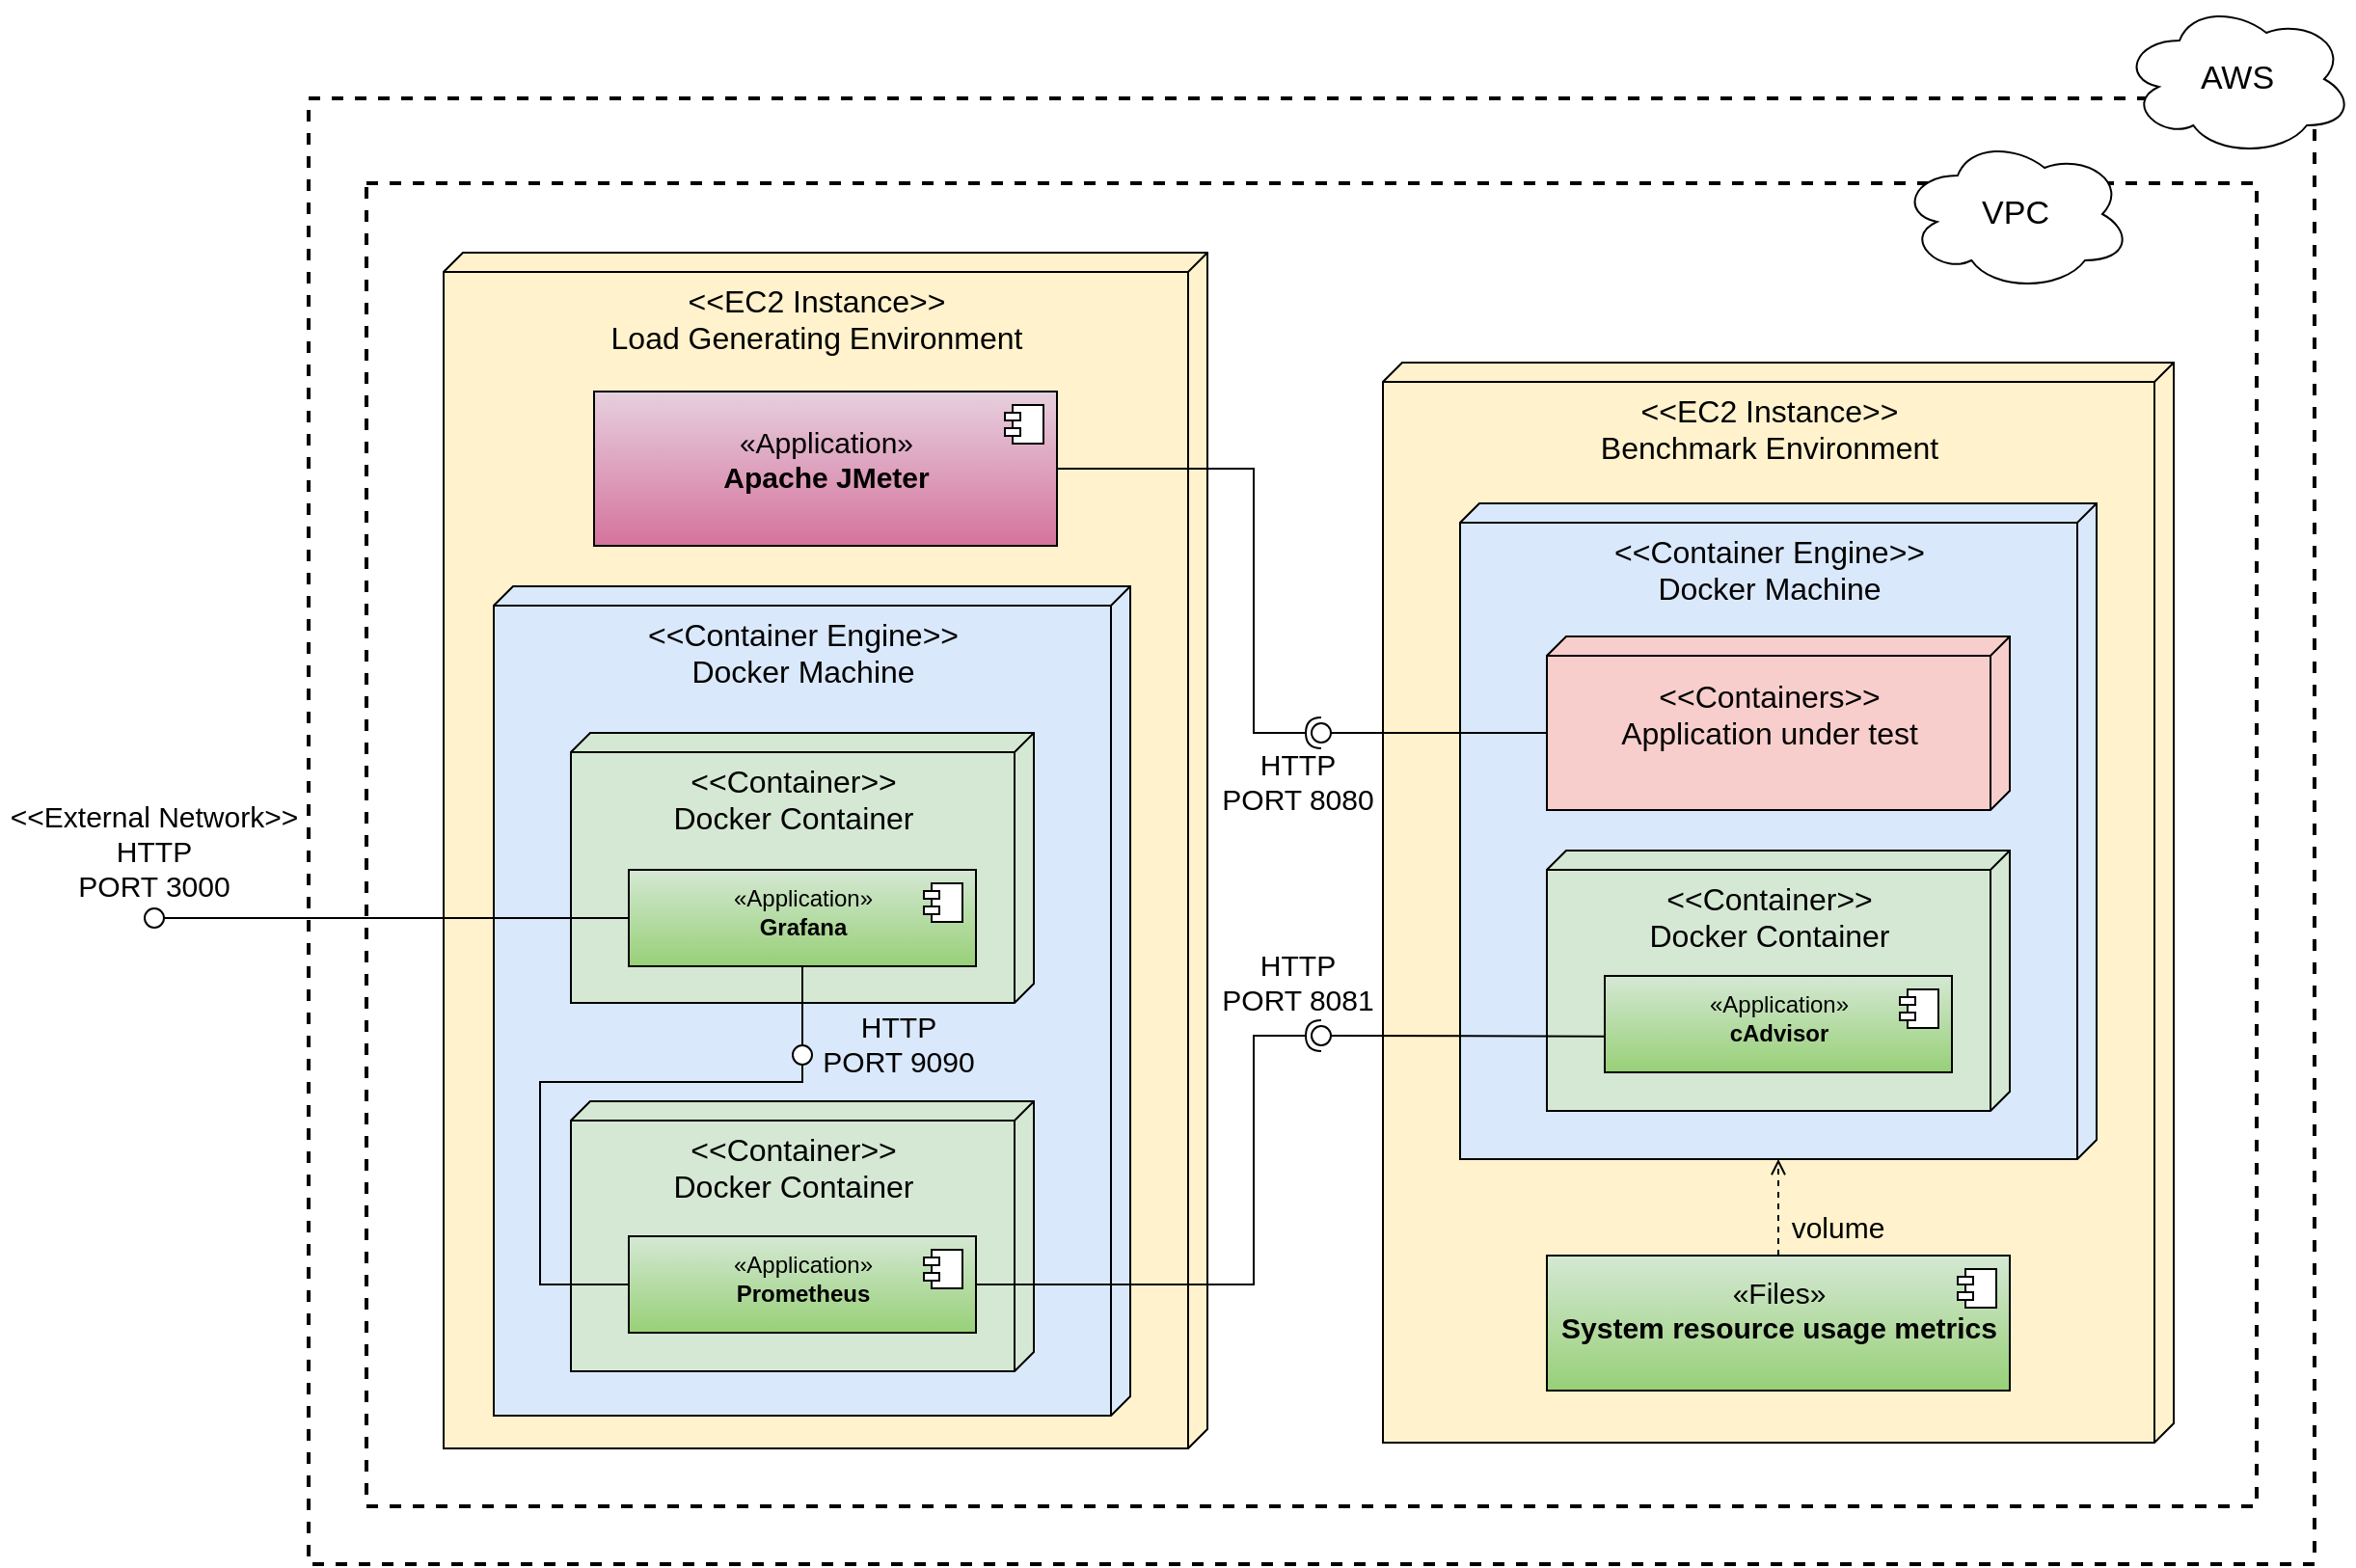 <mxfile version="20.3.7" type="device"><diagram id="4Eg-rEdWUZAbIt0aXv7w" name="Page-1"><mxGraphModel dx="2881" dy="2234" grid="1" gridSize="10" guides="1" tooltips="1" connect="1" arrows="1" fold="1" page="1" pageScale="1" pageWidth="850" pageHeight="1100" math="0" shadow="0"><root><mxCell id="0"/><mxCell id="1" parent="0"/><mxCell id="ynCyOtHWmhZAAVaPbFMY-7" value="" style="whiteSpace=wrap;html=1;dashed=1;strokeWidth=2;" vertex="1" parent="1"><mxGeometry x="-460" y="40" width="1040" height="760" as="geometry"/></mxCell><mxCell id="ynCyOtHWmhZAAVaPbFMY-8" value="&lt;font style=&quot;font-size: 17px;&quot;&gt;AWS&lt;/font&gt;" style="ellipse;shape=cloud;whiteSpace=wrap;html=1;" vertex="1" parent="1"><mxGeometry x="480" y="-10" width="120" height="80" as="geometry"/></mxCell><mxCell id="ynCyOtHWmhZAAVaPbFMY-2" value="" style="whiteSpace=wrap;html=1;dashed=1;strokeWidth=2;" vertex="1" parent="1"><mxGeometry x="-430" y="84" width="980" height="686" as="geometry"/></mxCell><mxCell id="MHwHA6D8x4Dm1rBFjHaf-4" value="&lt;span style=&quot;font-size: 16px;&quot;&gt;&amp;lt;&amp;lt;&lt;/span&gt;&lt;span style=&quot;font-size: 16px;&quot;&gt;EC2&lt;/span&gt;&lt;span style=&quot;font-size: 16px;&quot;&gt;&amp;nbsp;Instance&lt;/span&gt;&lt;span style=&quot;font-size: 16px;&quot;&gt;&amp;gt;&amp;gt;&lt;/span&gt;&lt;br&gt;&lt;span style=&quot;font-size: 16px;&quot;&gt;Benchmark Environment&lt;/span&gt;" style="verticalAlign=bottom;align=center;spacingTop=8;spacingLeft=2;spacingRight=12;shape=cube;size=10;direction=south;fontStyle=0;html=1;labelPosition=center;verticalLabelPosition=top;spacing=-54;rounded=0;labelBackgroundColor=none;fillColor=#fff2cc;strokeColor=#000000;" parent="1" vertex="1"><mxGeometry x="97" y="177" width="410" height="560" as="geometry"/></mxCell><mxCell id="xygY9TsRMGHUz12wgXeU-8" value="&lt;span style=&quot;font-size: 16px;&quot;&gt;&amp;lt;&amp;lt;Container Engine&amp;gt;&amp;gt;&lt;br&gt;Docker Machine&lt;br&gt;&lt;/span&gt;" style="verticalAlign=bottom;align=center;spacingTop=8;spacingLeft=2;spacingRight=12;shape=cube;size=10;direction=south;fontStyle=0;html=1;labelPosition=center;verticalLabelPosition=top;spacing=-54;rounded=0;labelBackgroundColor=none;fillColor=#dae8fc;strokeColor=#000000;" parent="1" vertex="1"><mxGeometry x="137" y="250" width="330" height="340" as="geometry"/></mxCell><mxCell id="xygY9TsRMGHUz12wgXeU-19" value="&lt;span style=&quot;font-size: 16px;&quot;&gt;&amp;lt;&amp;lt;Containers&amp;gt;&amp;gt;&lt;/span&gt;&lt;br style=&quot;font-size: 16px;&quot;&gt;&lt;span style=&quot;font-size: 16px;&quot;&gt;Application under test&lt;/span&gt;&lt;span style=&quot;font-size: 16px;&quot;&gt;&lt;br&gt;&lt;/span&gt;" style="verticalAlign=bottom;align=center;spacingTop=8;spacingLeft=2;spacingRight=12;shape=cube;size=10;direction=south;fontStyle=0;html=1;labelPosition=center;verticalLabelPosition=top;spacing=-60;rounded=0;fillColor=#f8cecc;strokeColor=#000000;" parent="1" vertex="1"><mxGeometry x="182" y="319" width="240" height="90" as="geometry"/></mxCell><mxCell id="MHwHA6D8x4Dm1rBFjHaf-1" value="&lt;span style=&quot;font-size: 16px;&quot;&gt;&amp;lt;&amp;lt;Container&amp;gt;&amp;gt;&lt;/span&gt;&lt;br style=&quot;font-size: 16px;&quot;&gt;&lt;span style=&quot;font-size: 16px;&quot;&gt;Docker Container&lt;/span&gt;&lt;span style=&quot;font-size: 16px;&quot;&gt;&lt;br&gt;&lt;/span&gt;" style="verticalAlign=bottom;align=center;spacingTop=8;spacingLeft=2;spacingRight=12;shape=cube;size=10;direction=south;fontStyle=0;html=1;labelPosition=center;verticalLabelPosition=top;spacing=-54;rounded=0;fillColor=#d5e8d4;strokeColor=#000000;" parent="1" vertex="1"><mxGeometry x="182" y="430" width="240" height="135" as="geometry"/></mxCell><mxCell id="MHwHA6D8x4Dm1rBFjHaf-2" value="«Application»&lt;br&gt;&lt;b&gt;cAdvisor&lt;br&gt;&lt;/b&gt;" style="html=1;dropTarget=0;labelPosition=center;verticalLabelPosition=top;align=center;verticalAlign=bottom;spacing=-37;rounded=0;fillColor=#d5e8d4;strokeColor=#000000;gradientColor=#97d077;" parent="1" vertex="1"><mxGeometry x="212" y="495" width="180" height="50" as="geometry"/></mxCell><mxCell id="MHwHA6D8x4Dm1rBFjHaf-3" value="" style="shape=module;jettyWidth=8;jettyHeight=4;rounded=0;" parent="MHwHA6D8x4Dm1rBFjHaf-2" vertex="1"><mxGeometry x="1" width="20" height="20" relative="1" as="geometry"><mxPoint x="-27" y="7" as="offset"/></mxGeometry></mxCell><mxCell id="MHwHA6D8x4Dm1rBFjHaf-21" style="edgeStyle=orthogonalEdgeStyle;rounded=0;orthogonalLoop=1;jettySize=auto;html=1;exitX=0.5;exitY=0;exitDx=0;exitDy=0;fontSize=15;endArrow=open;endFill=0;dashed=1;" parent="1" source="MHwHA6D8x4Dm1rBFjHaf-19" target="xygY9TsRMGHUz12wgXeU-8" edge="1"><mxGeometry relative="1" as="geometry"><mxPoint x="550" y="776" as="targetPoint"/></mxGeometry></mxCell><mxCell id="MHwHA6D8x4Dm1rBFjHaf-19" value="&lt;font style=&quot;font-size: 15px;&quot;&gt;«Files»&lt;br&gt;&lt;b&gt;System resource usage metrics&lt;/b&gt;&lt;/font&gt;" style="html=1;dropTarget=0;labelPosition=center;verticalLabelPosition=top;align=center;verticalAlign=bottom;spacing=-47;rounded=0;fillColor=#d5e8d4;strokeColor=#000000;gradientColor=#97d077;" parent="1" vertex="1"><mxGeometry x="182" y="640" width="240" height="70" as="geometry"/></mxCell><mxCell id="MHwHA6D8x4Dm1rBFjHaf-20" value="" style="shape=module;jettyWidth=8;jettyHeight=4;rounded=0;" parent="MHwHA6D8x4Dm1rBFjHaf-19" vertex="1"><mxGeometry x="1" width="20" height="20" relative="1" as="geometry"><mxPoint x="-27" y="7" as="offset"/></mxGeometry></mxCell><mxCell id="MHwHA6D8x4Dm1rBFjHaf-27" value="volume" style="text;html=1;strokeColor=none;fillColor=none;align=center;verticalAlign=middle;whiteSpace=wrap;rounded=0;fontSize=15;" parent="1" vertex="1"><mxGeometry x="303" y="610" width="60" height="30" as="geometry"/></mxCell><mxCell id="bj4ZMY5AEQIGlL5PKAoR-1" value="&lt;span style=&quot;font-size: 16px;&quot;&gt;&amp;lt;&amp;lt;EC2 Instance&amp;gt;&amp;gt;&lt;/span&gt;&lt;br&gt;&lt;span style=&quot;font-size: 16px;&quot;&gt;Load Generating Environment&lt;/span&gt;" style="verticalAlign=bottom;align=center;spacingTop=8;spacingLeft=2;spacingRight=12;shape=cube;size=10;direction=south;fontStyle=0;html=1;labelPosition=center;verticalLabelPosition=top;spacing=-54;rounded=0;labelBackgroundColor=none;fillColor=#fff2cc;strokeColor=#000000;" parent="1" vertex="1"><mxGeometry x="-390" y="120" width="396" height="620" as="geometry"/></mxCell><mxCell id="bj4ZMY5AEQIGlL5PKAoR-2" value="&lt;span style=&quot;font-size: 16px;&quot;&gt;&amp;lt;&amp;lt;Container Engine&amp;gt;&amp;gt;&lt;br&gt;Docker Machine&lt;br&gt;&lt;/span&gt;" style="verticalAlign=bottom;align=center;spacingTop=8;spacingLeft=2;spacingRight=12;shape=cube;size=10;direction=south;fontStyle=0;html=1;labelPosition=center;verticalLabelPosition=top;spacing=-54;rounded=0;labelBackgroundColor=none;fillColor=#dae8fc;strokeColor=#000000;" parent="1" vertex="1"><mxGeometry x="-364" y="293" width="330" height="430" as="geometry"/></mxCell><mxCell id="MHwHA6D8x4Dm1rBFjHaf-5" value="«Application»&lt;br style=&quot;font-size: 15px;&quot;&gt;&lt;b style=&quot;font-size: 15px;&quot;&gt;Apache JMeter&lt;/b&gt;" style="html=1;dropTarget=0;labelPosition=center;verticalLabelPosition=top;align=center;verticalAlign=bottom;spacing=-54;rounded=0;fontSize=15;fillColor=#e6d0de;strokeColor=#000000;gradientColor=#d5739d;" parent="1" vertex="1"><mxGeometry x="-312" y="192" width="240" height="80" as="geometry"/></mxCell><mxCell id="MHwHA6D8x4Dm1rBFjHaf-6" value="" style="shape=module;jettyWidth=8;jettyHeight=4;rounded=0;" parent="MHwHA6D8x4Dm1rBFjHaf-5" vertex="1"><mxGeometry x="1" width="20" height="20" relative="1" as="geometry"><mxPoint x="-27" y="7" as="offset"/></mxGeometry></mxCell><mxCell id="xygY9TsRMGHUz12wgXeU-13" value="&lt;span style=&quot;font-size: 16px;&quot;&gt;&amp;lt;&amp;lt;Container&amp;gt;&amp;gt;&lt;br&gt;Docker Container&lt;br&gt;&lt;/span&gt;" style="verticalAlign=bottom;align=center;spacingTop=8;spacingLeft=2;spacingRight=12;shape=cube;size=10;direction=south;fontStyle=0;html=1;labelPosition=center;verticalLabelPosition=top;spacing=-54;rounded=0;fillColor=#d5e8d4;strokeColor=#000000;" parent="1" vertex="1"><mxGeometry x="-324" y="369" width="240" height="140" as="geometry"/></mxCell><mxCell id="1mtBSdIDwmWCGyfGE9_H-19" style="edgeStyle=orthogonalEdgeStyle;rounded=0;orthogonalLoop=1;jettySize=auto;html=1;exitX=0.5;exitY=1;exitDx=0;exitDy=0;endArrow=none;endFill=0;" parent="1" source="xygY9TsRMGHUz12wgXeU-14" target="1mtBSdIDwmWCGyfGE9_H-18" edge="1"><mxGeometry relative="1" as="geometry"/></mxCell><mxCell id="xygY9TsRMGHUz12wgXeU-14" value="«Application»&lt;br&gt;&lt;b&gt;Grafana&lt;/b&gt;" style="html=1;dropTarget=0;labelPosition=center;verticalLabelPosition=top;align=center;verticalAlign=bottom;spacing=-37;rounded=0;fillColor=#d5e8d4;strokeColor=#000000;gradientColor=#97d077;" parent="1" vertex="1"><mxGeometry x="-294" y="440" width="180" height="50" as="geometry"/></mxCell><mxCell id="xygY9TsRMGHUz12wgXeU-15" value="" style="shape=module;jettyWidth=8;jettyHeight=4;rounded=0;" parent="xygY9TsRMGHUz12wgXeU-14" vertex="1"><mxGeometry x="1" width="20" height="20" relative="1" as="geometry"><mxPoint x="-27" y="7" as="offset"/></mxGeometry></mxCell><mxCell id="xygY9TsRMGHUz12wgXeU-16" value="&lt;span style=&quot;font-size: 16px;&quot;&gt;&amp;lt;&amp;lt;Container&amp;gt;&amp;gt;&lt;/span&gt;&lt;br style=&quot;font-size: 16px;&quot;&gt;&lt;span style=&quot;font-size: 16px;&quot;&gt;Docker Container&lt;/span&gt;&lt;span style=&quot;font-size: 16px;&quot;&gt;&lt;br&gt;&lt;/span&gt;" style="verticalAlign=bottom;align=center;spacingTop=8;spacingLeft=2;spacingRight=12;shape=cube;size=10;direction=south;fontStyle=0;html=1;labelPosition=center;verticalLabelPosition=top;spacing=-54;rounded=0;fillColor=#d5e8d4;strokeColor=#000000;" parent="1" vertex="1"><mxGeometry x="-324" y="560" width="240" height="140" as="geometry"/></mxCell><mxCell id="xygY9TsRMGHUz12wgXeU-17" value="«Application»&lt;br&gt;&lt;b&gt;Prometheus&lt;br&gt;&lt;/b&gt;" style="html=1;dropTarget=0;labelPosition=center;verticalLabelPosition=top;align=center;verticalAlign=bottom;spacing=-37;rounded=0;fillColor=#d5e8d4;strokeColor=#000000;gradientColor=#97d077;" parent="1" vertex="1"><mxGeometry x="-294" y="630" width="180" height="50" as="geometry"/></mxCell><mxCell id="xygY9TsRMGHUz12wgXeU-18" value="" style="shape=module;jettyWidth=8;jettyHeight=4;rounded=0;" parent="xygY9TsRMGHUz12wgXeU-17" vertex="1"><mxGeometry x="1" width="20" height="20" relative="1" as="geometry"><mxPoint x="-27" y="7" as="offset"/></mxGeometry></mxCell><mxCell id="1mtBSdIDwmWCGyfGE9_H-4" value="" style="rounded=0;orthogonalLoop=1;jettySize=auto;html=1;endArrow=none;endFill=0;sketch=0;sourcePerimeterSpacing=0;targetPerimeterSpacing=0;exitX=0;exitY=0.627;exitDx=0;exitDy=0;exitPerimeter=0;" parent="1" source="MHwHA6D8x4Dm1rBFjHaf-2" target="1mtBSdIDwmWCGyfGE9_H-6" edge="1"><mxGeometry relative="1" as="geometry"><mxPoint x="20" y="415" as="sourcePoint"/></mxGeometry></mxCell><mxCell id="1mtBSdIDwmWCGyfGE9_H-5" value="" style="rounded=0;orthogonalLoop=1;jettySize=auto;html=1;endArrow=halfCircle;endFill=0;entryX=0.5;entryY=0.5;endSize=6;strokeWidth=1;sketch=0;exitX=1;exitY=0.5;exitDx=0;exitDy=0;" parent="1" source="xygY9TsRMGHUz12wgXeU-17" target="1mtBSdIDwmWCGyfGE9_H-6" edge="1"><mxGeometry relative="1" as="geometry"><mxPoint x="60" y="415" as="sourcePoint"/><Array as="points"><mxPoint x="30" y="655"/><mxPoint x="30" y="526"/></Array></mxGeometry></mxCell><mxCell id="1mtBSdIDwmWCGyfGE9_H-6" value="" style="ellipse;whiteSpace=wrap;html=1;align=center;aspect=fixed;resizable=0;points=[];outlineConnect=0;sketch=0;" parent="1" vertex="1"><mxGeometry x="60" y="521" width="10" height="10" as="geometry"/></mxCell><mxCell id="1mtBSdIDwmWCGyfGE9_H-12" value="" style="rounded=0;orthogonalLoop=1;jettySize=auto;html=1;endArrow=none;endFill=0;sketch=0;sourcePerimeterSpacing=0;targetPerimeterSpacing=0;exitX=0;exitY=0;exitDx=50;exitDy=240;exitPerimeter=0;" parent="1" source="xygY9TsRMGHUz12wgXeU-19" target="1mtBSdIDwmWCGyfGE9_H-14" edge="1"><mxGeometry relative="1" as="geometry"><mxPoint x="20" y="415" as="sourcePoint"/></mxGeometry></mxCell><mxCell id="1mtBSdIDwmWCGyfGE9_H-13" value="" style="rounded=0;orthogonalLoop=1;jettySize=auto;html=1;endArrow=halfCircle;endFill=0;entryX=0.5;entryY=0.5;endSize=6;strokeWidth=1;sketch=0;exitX=1;exitY=0.5;exitDx=0;exitDy=0;" parent="1" source="MHwHA6D8x4Dm1rBFjHaf-5" target="1mtBSdIDwmWCGyfGE9_H-14" edge="1"><mxGeometry relative="1" as="geometry"><mxPoint x="60" y="415" as="sourcePoint"/><Array as="points"><mxPoint x="30" y="232"/><mxPoint x="30" y="369"/></Array></mxGeometry></mxCell><mxCell id="1mtBSdIDwmWCGyfGE9_H-14" value="" style="ellipse;whiteSpace=wrap;html=1;align=center;aspect=fixed;resizable=0;points=[];outlineConnect=0;sketch=0;" parent="1" vertex="1"><mxGeometry x="60" y="364" width="10" height="10" as="geometry"/></mxCell><mxCell id="1mtBSdIDwmWCGyfGE9_H-16" value="" style="rounded=0;orthogonalLoop=1;jettySize=auto;html=1;endArrow=none;endFill=0;sketch=0;sourcePerimeterSpacing=0;targetPerimeterSpacing=0;exitX=0;exitY=0.5;exitDx=0;exitDy=0;" parent="1" source="xygY9TsRMGHUz12wgXeU-17" target="1mtBSdIDwmWCGyfGE9_H-18" edge="1"><mxGeometry relative="1" as="geometry"><mxPoint x="30" y="425" as="sourcePoint"/><Array as="points"><mxPoint x="-340" y="655"/><mxPoint x="-340" y="550"/><mxPoint x="-204" y="550"/></Array></mxGeometry></mxCell><mxCell id="1mtBSdIDwmWCGyfGE9_H-18" value="" style="ellipse;whiteSpace=wrap;html=1;align=center;aspect=fixed;resizable=0;points=[];outlineConnect=0;sketch=0;" parent="1" vertex="1"><mxGeometry x="-209" y="531" width="10" height="10" as="geometry"/></mxCell><mxCell id="1mtBSdIDwmWCGyfGE9_H-30" value="HTTP&lt;br&gt;PORT 8080" style="text;html=1;strokeColor=none;fillColor=none;align=center;verticalAlign=middle;whiteSpace=wrap;rounded=0;fontSize=15;" parent="1" vertex="1"><mxGeometry x="8" y="379" width="90" height="30" as="geometry"/></mxCell><mxCell id="1mtBSdIDwmWCGyfGE9_H-31" value="HTTP&lt;br&gt;PORT 8081" style="text;html=1;strokeColor=none;fillColor=none;align=center;verticalAlign=middle;whiteSpace=wrap;rounded=0;fontSize=15;" parent="1" vertex="1"><mxGeometry x="8" y="482.5" width="90" height="30" as="geometry"/></mxCell><mxCell id="1mtBSdIDwmWCGyfGE9_H-32" value="HTTP&lt;br&gt;PORT 9090" style="text;html=1;strokeColor=none;fillColor=none;align=center;verticalAlign=middle;whiteSpace=wrap;rounded=0;fontSize=15;" parent="1" vertex="1"><mxGeometry x="-199" y="515" width="90" height="30" as="geometry"/></mxCell><mxCell id="1mtBSdIDwmWCGyfGE9_H-33" value="" style="rounded=0;orthogonalLoop=1;jettySize=auto;html=1;endArrow=none;endFill=0;sketch=0;targetPerimeterSpacing=0;exitX=0;exitY=0.5;exitDx=0;exitDy=0;startArrow=none;" parent="1" source="1mtBSdIDwmWCGyfGE9_H-35" target="1mtBSdIDwmWCGyfGE9_H-35" edge="1"><mxGeometry relative="1" as="geometry"><mxPoint x="10" y="385" as="sourcePoint"/><mxPoint x="-540" y="465" as="targetPoint"/></mxGeometry></mxCell><mxCell id="1mtBSdIDwmWCGyfGE9_H-36" value="&amp;lt;&amp;lt;External Network&amp;gt;&amp;gt;&lt;br&gt;HTTP&lt;br&gt;PORT 3000" style="text;html=1;strokeColor=none;fillColor=none;align=center;verticalAlign=middle;whiteSpace=wrap;rounded=0;fontSize=15;" parent="1" vertex="1"><mxGeometry x="-620" y="415" width="160" height="30" as="geometry"/></mxCell><mxCell id="1mtBSdIDwmWCGyfGE9_H-35" value="" style="ellipse;whiteSpace=wrap;html=1;align=center;aspect=fixed;resizable=0;points=[];outlineConnect=0;sketch=0;" parent="1" vertex="1"><mxGeometry x="-545" y="460" width="10" height="10" as="geometry"/></mxCell><mxCell id="ynCyOtHWmhZAAVaPbFMY-3" value="" style="rounded=0;orthogonalLoop=1;jettySize=auto;html=1;endArrow=none;endFill=0;sketch=0;sourcePerimeterSpacing=0;exitX=0;exitY=0.5;exitDx=0;exitDy=0;" edge="1" parent="1" source="xygY9TsRMGHUz12wgXeU-14" target="1mtBSdIDwmWCGyfGE9_H-35"><mxGeometry relative="1" as="geometry"><mxPoint x="-294" y="465.0" as="sourcePoint"/><mxPoint x="-540" y="465.0" as="targetPoint"/></mxGeometry></mxCell><mxCell id="ynCyOtHWmhZAAVaPbFMY-4" value="&lt;font style=&quot;font-size: 17px;&quot;&gt;VPC&lt;/font&gt;" style="ellipse;shape=cloud;whiteSpace=wrap;html=1;" vertex="1" parent="1"><mxGeometry x="365" y="60" width="120" height="80" as="geometry"/></mxCell></root></mxGraphModel></diagram></mxfile>